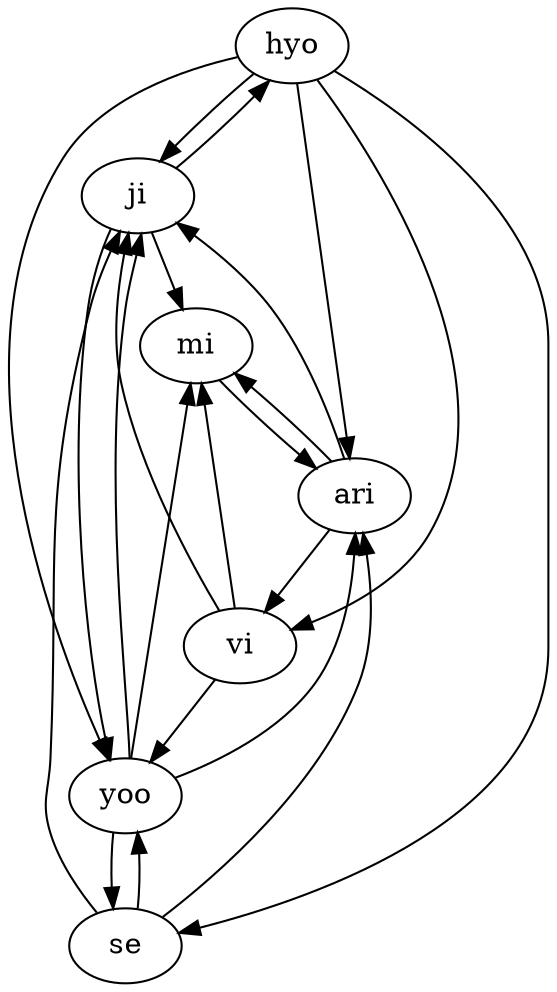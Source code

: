 digraph {
hyo->ji;
ji->hyo;
hyo->yoo;
hyo->vi;
hyo->se;
hyo->ari;
ji->yoo;
yoo->ji;
ji->mi;
vi->ji;
se->ji;
ari->ji;
yoo->mi;
vi->yoo;
yoo->se;
se->yoo;
yoo->ari;
vi->mi;
mi->ari;
ari->mi;
ari->vi;
se->ari;
}